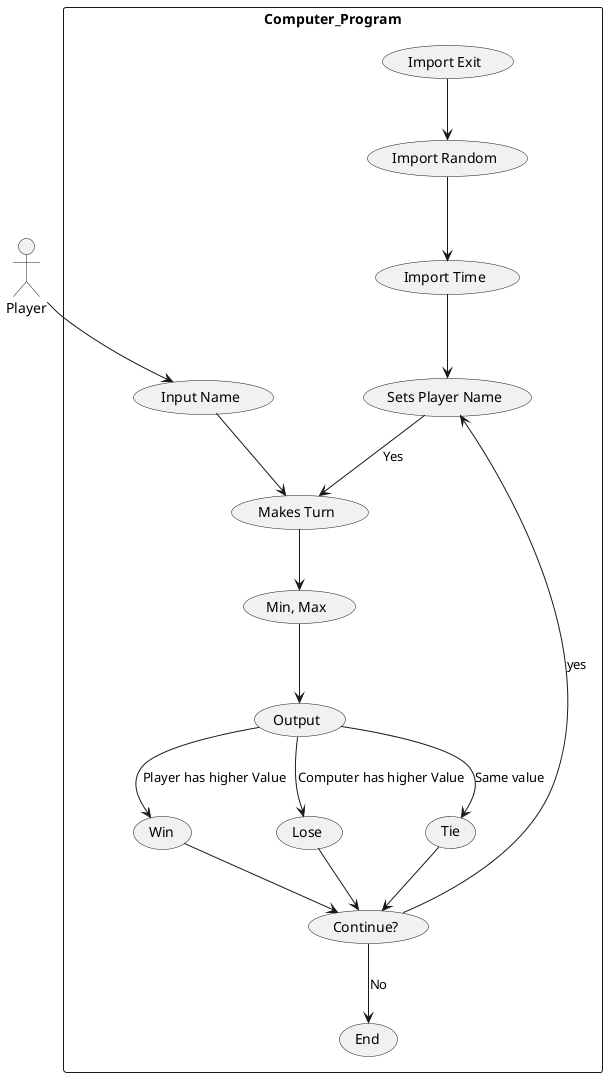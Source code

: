 @startuml

skinparam packageStyle rectangle
Actor Player
rectangle Computer_Program{
(Import Exit) -->(Import Random)
(Import Random)-->(Import Time)
(Player)-->(Input Name)
(Import Time)-->(Sets Player Name)
(Sets Player Name)-->(Makes Turn):Yes
(Continue?)-->(End):No
(Input Name)-->(Makes Turn)
(Makes Turn)-->(Min, Max)
(Min, Max)-->(Output)
(Output)-->(Win):Player has higher Value
(Output)-->(Lose):Computer has higher Value
(Output)-->(Tie):Same value
(Win)-->(Continue?)
(Lose)-->(Continue?)
(Tie)-->(Continue?)
(Continue?)-->(Sets Player Name):yes



@enduml